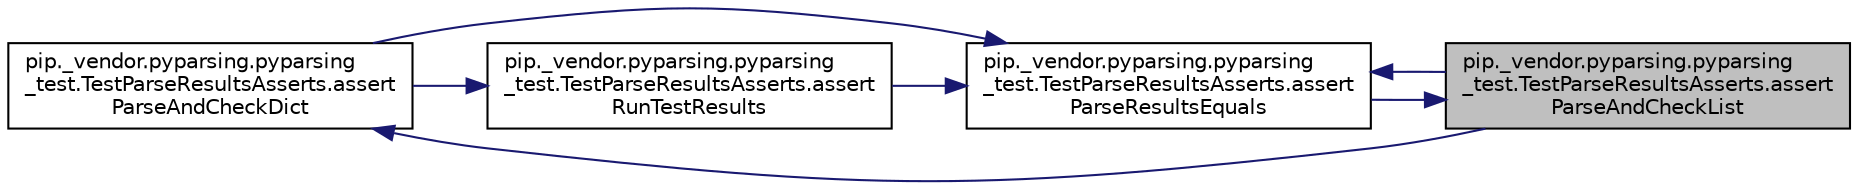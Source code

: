 digraph "pip._vendor.pyparsing.pyparsing_test.TestParseResultsAsserts.assertParseAndCheckList"
{
 // LATEX_PDF_SIZE
  edge [fontname="Helvetica",fontsize="10",labelfontname="Helvetica",labelfontsize="10"];
  node [fontname="Helvetica",fontsize="10",shape=record];
  rankdir="RL";
  Node1 [label="pip._vendor.pyparsing.pyparsing\l_test.TestParseResultsAsserts.assert\lParseAndCheckList",height=0.2,width=0.4,color="black", fillcolor="grey75", style="filled", fontcolor="black",tooltip=" "];
  Node1 -> Node2 [dir="back",color="midnightblue",fontsize="10",style="solid",fontname="Helvetica"];
  Node2 [label="pip._vendor.pyparsing.pyparsing\l_test.TestParseResultsAsserts.assert\lParseResultsEquals",height=0.2,width=0.4,color="black", fillcolor="white", style="filled",URL="$d0/d8a/classpip_1_1__vendor_1_1pyparsing_1_1pyparsing__test_1_1_test_parse_results_asserts.html#aaf51deb00e547fe71636fbc50ca93016",tooltip=" "];
  Node2 -> Node3 [dir="back",color="midnightblue",fontsize="10",style="solid",fontname="Helvetica"];
  Node3 [label="pip._vendor.pyparsing.pyparsing\l_test.TestParseResultsAsserts.assert\lParseAndCheckDict",height=0.2,width=0.4,color="black", fillcolor="white", style="filled",URL="$d0/d8a/classpip_1_1__vendor_1_1pyparsing_1_1pyparsing__test_1_1_test_parse_results_asserts.html#a6300718396c5effc37353e2420ad3ad7",tooltip=" "];
  Node3 -> Node1 [dir="back",color="midnightblue",fontsize="10",style="solid",fontname="Helvetica"];
  Node2 -> Node1 [dir="back",color="midnightblue",fontsize="10",style="solid",fontname="Helvetica"];
  Node2 -> Node4 [dir="back",color="midnightblue",fontsize="10",style="solid",fontname="Helvetica"];
  Node4 [label="pip._vendor.pyparsing.pyparsing\l_test.TestParseResultsAsserts.assert\lRunTestResults",height=0.2,width=0.4,color="black", fillcolor="white", style="filled",URL="$d0/d8a/classpip_1_1__vendor_1_1pyparsing_1_1pyparsing__test_1_1_test_parse_results_asserts.html#a49a1a64a47b2e6e94d7c9e4e7bc3a7a6",tooltip=" "];
  Node4 -> Node3 [dir="back",color="midnightblue",fontsize="10",style="solid",fontname="Helvetica"];
}

